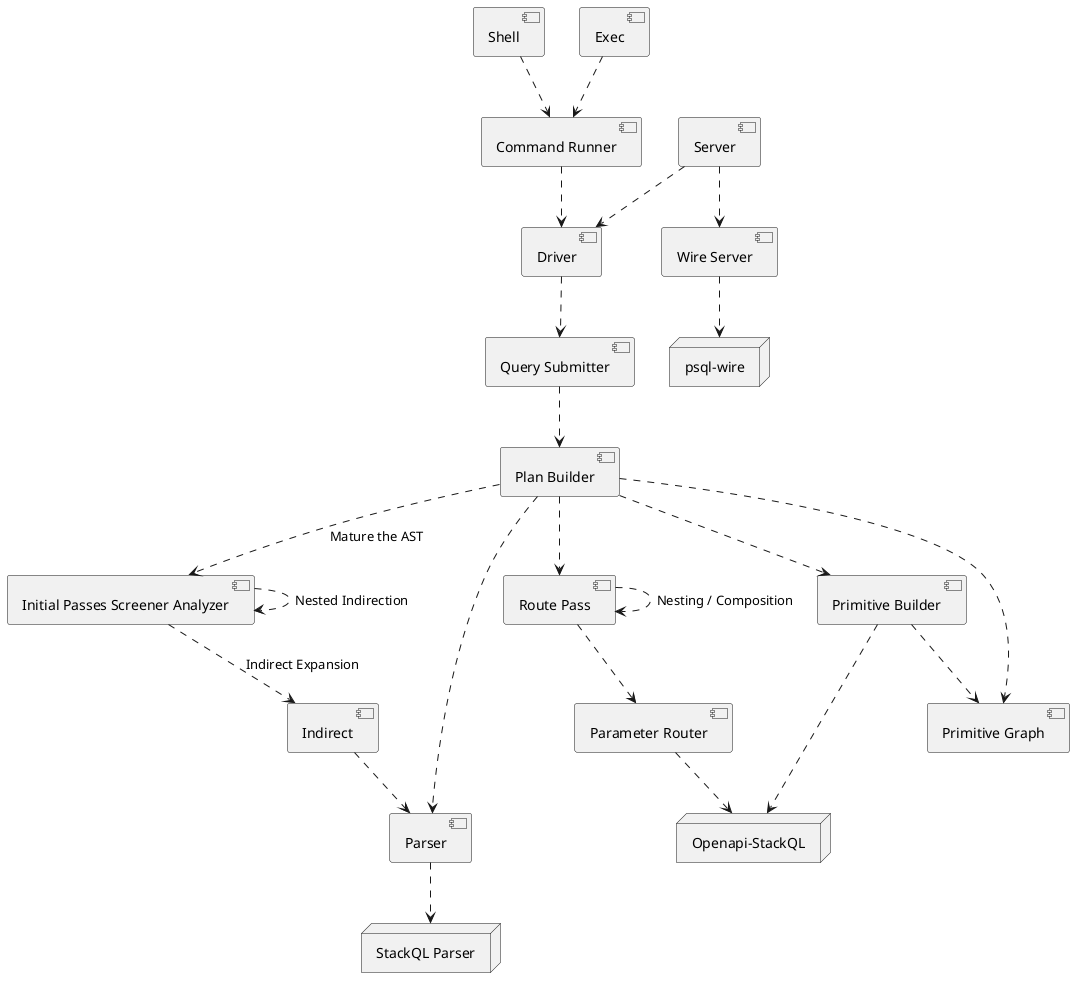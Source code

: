 @startuml

node "Openapi-StackQL" as OpenapiStackQL
node "StackQL Parser" as StackQLParser
node "psql-wire" as PsqlWire

[Shell] ..> [Command Runner]
[Exec] ..> [Command Runner]
[Command Runner] ..> [Driver]
[Server] ..> [Driver]
[Server] ..> [Wire Server]
[Wire Server] ..> PsqlWire
[Driver] ..> [Query Submitter]
[Query Submitter] ..> [Plan Builder]
[Plan Builder] ..> [Initial Passes Screener Analyzer] : Mature the AST
[Initial Passes Screener Analyzer] ..> [Initial Passes Screener Analyzer] : Nested Indirection
[Initial Passes Screener Analyzer] ..> [Indirect] : Indirect Expansion
[Plan Builder] ..> [Parser]
[Indirect] ..> [Parser]
[Parser] ..> StackQLParser
[Plan Builder] ..> [Route Pass]
[Plan Builder] ..> [Primitive Builder]
[Primitive Builder] ..> [Primitive Graph]
[Plan Builder] ..> [Primitive Graph]
[Primitive Builder] ..> OpenapiStackQL
[Route Pass] ..> [Parameter Router]
[Parameter Router] ..> OpenapiStackQL
[Route Pass] ..> [Route Pass] : Nesting / Composition



@enduml